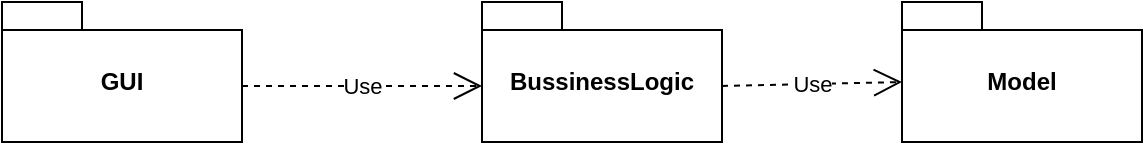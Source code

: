 <mxfile version="26.0.16">
  <diagram name="Page-1" id="e07wMLbbt3pJuh7KnAvE">
    <mxGraphModel dx="1194" dy="657" grid="1" gridSize="10" guides="1" tooltips="1" connect="1" arrows="1" fold="1" page="1" pageScale="1" pageWidth="827" pageHeight="1169" math="0" shadow="0">
      <root>
        <mxCell id="0" />
        <mxCell id="1" parent="0" />
        <mxCell id="Ose9pCOB8RlvV0RjCTkB-1" value="GUI" style="shape=folder;fontStyle=1;spacingTop=10;tabWidth=40;tabHeight=14;tabPosition=left;html=1;whiteSpace=wrap;" vertex="1" parent="1">
          <mxGeometry x="90" y="250" width="120" height="70" as="geometry" />
        </mxCell>
        <mxCell id="Ose9pCOB8RlvV0RjCTkB-3" value="BussinessLogic" style="shape=folder;fontStyle=1;spacingTop=10;tabWidth=40;tabHeight=14;tabPosition=left;html=1;whiteSpace=wrap;" vertex="1" parent="1">
          <mxGeometry x="330" y="250" width="120" height="70" as="geometry" />
        </mxCell>
        <mxCell id="Ose9pCOB8RlvV0RjCTkB-4" value="Model" style="shape=folder;fontStyle=1;spacingTop=10;tabWidth=40;tabHeight=14;tabPosition=left;html=1;whiteSpace=wrap;" vertex="1" parent="1">
          <mxGeometry x="540" y="250" width="120" height="70" as="geometry" />
        </mxCell>
        <mxCell id="Ose9pCOB8RlvV0RjCTkB-5" value="Use" style="endArrow=open;endSize=12;dashed=1;html=1;rounded=0;exitX=0;exitY=0;exitDx=120;exitDy=42;exitPerimeter=0;entryX=0;entryY=0;entryDx=0;entryDy=42;entryPerimeter=0;" edge="1" parent="1" source="Ose9pCOB8RlvV0RjCTkB-1" target="Ose9pCOB8RlvV0RjCTkB-3">
          <mxGeometry width="160" relative="1" as="geometry">
            <mxPoint x="330" y="340" as="sourcePoint" />
            <mxPoint x="490" y="340" as="targetPoint" />
          </mxGeometry>
        </mxCell>
        <mxCell id="Ose9pCOB8RlvV0RjCTkB-7" value="Use" style="endArrow=open;endSize=12;dashed=1;html=1;rounded=0;exitX=0;exitY=0;exitDx=120;exitDy=42;exitPerimeter=0;" edge="1" parent="1" source="Ose9pCOB8RlvV0RjCTkB-3">
          <mxGeometry width="160" relative="1" as="geometry">
            <mxPoint x="460" y="290" as="sourcePoint" />
            <mxPoint x="540" y="290" as="targetPoint" />
          </mxGeometry>
        </mxCell>
      </root>
    </mxGraphModel>
  </diagram>
</mxfile>
